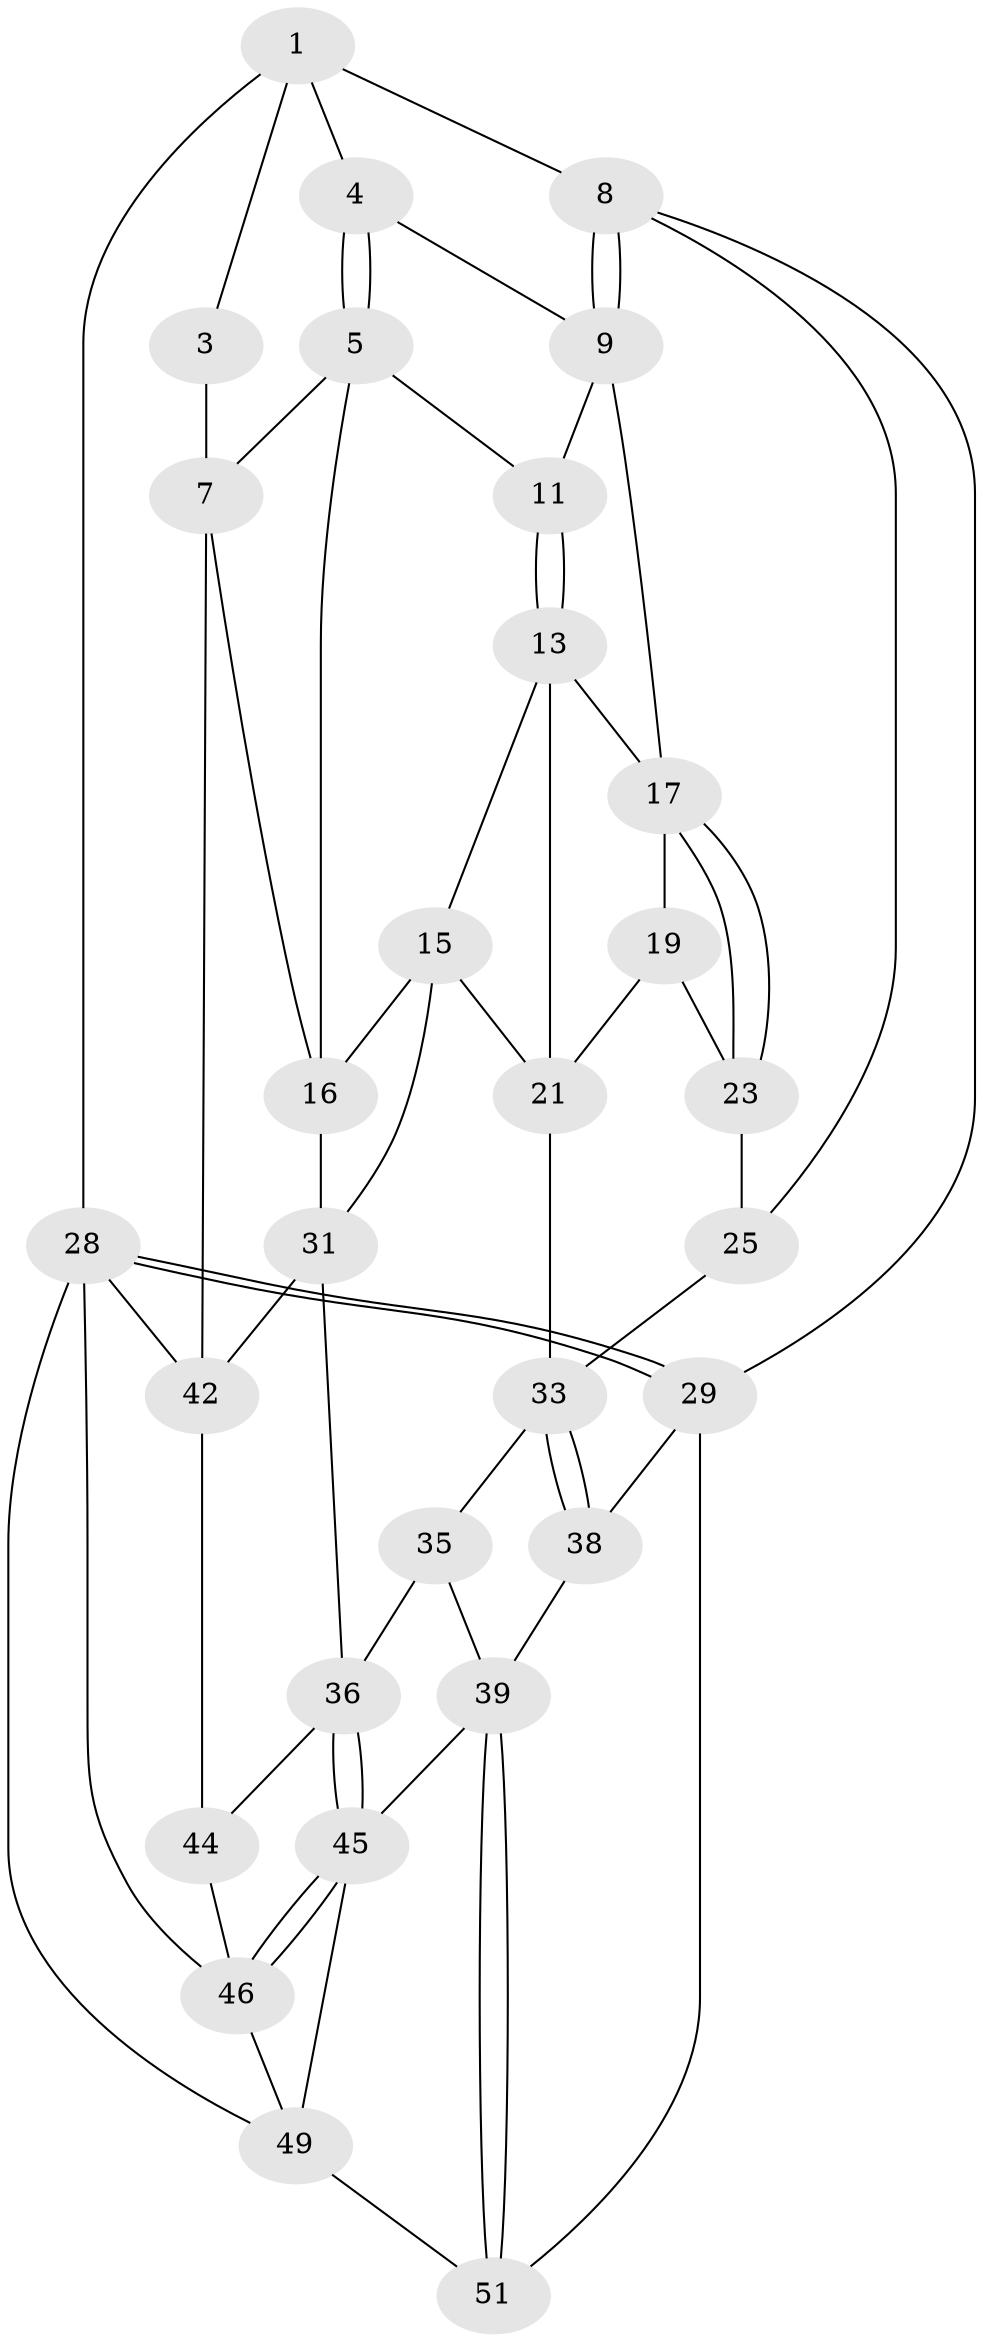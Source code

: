 // Generated by graph-tools (version 1.1) at 2025/24/03/03/25 07:24:36]
// undirected, 30 vertices, 64 edges
graph export_dot {
graph [start="1"]
  node [color=gray90,style=filled];
  1 [pos="+0.569608953449776+0",super="+2"];
  3 [pos="+0.22499261983246974+0"];
  4 [pos="+0.5669012284245617+0"];
  5 [pos="+0.49067258989207657+0.11952251256671355",super="+6"];
  7 [pos="+0.30134000955849927+0.13224763428643604",super="+12"];
  8 [pos="+1+0",super="+24"];
  9 [pos="+1+0.007122372990319995",super="+10"];
  11 [pos="+0.6870750644120489+0.21025021012803985"];
  13 [pos="+0.7134117113047681+0.2460615337384706",super="+14"];
  15 [pos="+0.37124833448380035+0.3327347446924975",super="+30"];
  16 [pos="+0.3290926592360312+0.24860653593620954",super="+27"];
  17 [pos="+0.8925831184429185+0.22517579771172822",super="+18"];
  19 [pos="+0.8088581861605706+0.357829263363319",super="+20"];
  21 [pos="+0.6319188423467833+0.5296437726839233",super="+22"];
  23 [pos="+0.9280299947561589+0.4471813012924873",super="+26"];
  25 [pos="+1+0.5704442742478173"];
  28 [pos="+1+1",super="+53"];
  29 [pos="+1+0.8832396579797167",super="+41"];
  31 [pos="+0.41382561488786657+0.5181080009558522",super="+32"];
  33 [pos="+0.8847748528561302+0.6686936150068583",super="+34"];
  35 [pos="+0.6665262226137219+0.7062051708998361"];
  36 [pos="+0.4526529104231594+0.7872281011813187",super="+37"];
  38 [pos="+0.8485799024383403+0.7519486664224834"];
  39 [pos="+0.7809856477542129+0.8150817036279134",super="+40"];
  42 [pos="+0.0038595199922225256+0.6559382466704728",super="+43"];
  44 [pos="+0.28713986560509086+0.7770418085107126",super="+47"];
  45 [pos="+0.4592777843192831+0.8058997420590007",super="+48"];
  46 [pos="+0.41190763889311555+1",super="+50"];
  49 [pos="+0.6418584873846634+0.9143320619599279",super="+52"];
  51 [pos="+0.8440799799311463+0.9576174384824071"];
  1 -- 4;
  1 -- 8;
  1 -- 3;
  1 -- 28;
  3 -- 7 [weight=2];
  4 -- 5;
  4 -- 5;
  4 -- 9;
  5 -- 11;
  5 -- 16;
  5 -- 7;
  7 -- 42;
  7 -- 16;
  8 -- 9;
  8 -- 9;
  8 -- 25;
  8 -- 29;
  9 -- 17;
  9 -- 11;
  11 -- 13;
  11 -- 13;
  13 -- 15;
  13 -- 17;
  13 -- 21;
  15 -- 16;
  15 -- 31;
  15 -- 21;
  16 -- 31;
  17 -- 23;
  17 -- 23;
  17 -- 19;
  19 -- 23 [weight=2];
  19 -- 21;
  21 -- 33;
  23 -- 25;
  25 -- 33;
  28 -- 29;
  28 -- 29;
  28 -- 42;
  28 -- 49;
  28 -- 46;
  29 -- 51;
  29 -- 38;
  31 -- 36;
  31 -- 42;
  33 -- 38;
  33 -- 38;
  33 -- 35;
  35 -- 36;
  35 -- 39;
  36 -- 45;
  36 -- 45;
  36 -- 44;
  38 -- 39;
  39 -- 51;
  39 -- 51;
  39 -- 45;
  42 -- 44 [weight=2];
  44 -- 46;
  45 -- 46;
  45 -- 46;
  45 -- 49;
  46 -- 49;
  49 -- 51;
}

